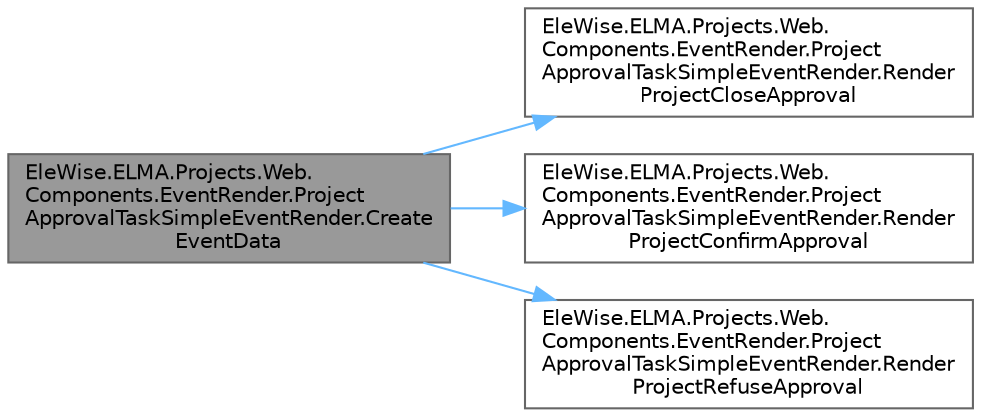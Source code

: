 digraph "EleWise.ELMA.Projects.Web.Components.EventRender.ProjectApprovalTaskSimpleEventRender.CreateEventData"
{
 // LATEX_PDF_SIZE
  bgcolor="transparent";
  edge [fontname=Helvetica,fontsize=10,labelfontname=Helvetica,labelfontsize=10];
  node [fontname=Helvetica,fontsize=10,shape=box,height=0.2,width=0.4];
  rankdir="LR";
  Node1 [id="Node000001",label="EleWise.ELMA.Projects.Web.\lComponents.EventRender.Project\lApprovalTaskSimpleEventRender.Create\lEventData",height=0.2,width=0.4,color="gray40", fillcolor="grey60", style="filled", fontcolor="black",tooltip="Получить модель данных для элемента отображения истории"];
  Node1 -> Node2 [id="edge1_Node000001_Node000002",color="steelblue1",style="solid",tooltip=" "];
  Node2 [id="Node000002",label="EleWise.ELMA.Projects.Web.\lComponents.EventRender.Project\lApprovalTaskSimpleEventRender.Render\lProjectCloseApproval",height=0.2,width=0.4,color="grey40", fillcolor="white", style="filled",URL="$class_ele_wise_1_1_e_l_m_a_1_1_projects_1_1_web_1_1_components_1_1_event_render_1_1_project_approval_task_simple_event_render.html#a5edb6007001b2d102fa6131d19b95643",tooltip=" "];
  Node1 -> Node3 [id="edge2_Node000001_Node000003",color="steelblue1",style="solid",tooltip=" "];
  Node3 [id="Node000003",label="EleWise.ELMA.Projects.Web.\lComponents.EventRender.Project\lApprovalTaskSimpleEventRender.Render\lProjectConfirmApproval",height=0.2,width=0.4,color="grey40", fillcolor="white", style="filled",URL="$class_ele_wise_1_1_e_l_m_a_1_1_projects_1_1_web_1_1_components_1_1_event_render_1_1_project_approval_task_simple_event_render.html#a34dcd02ebcb4930a510418ab43a12739",tooltip=" "];
  Node1 -> Node4 [id="edge3_Node000001_Node000004",color="steelblue1",style="solid",tooltip=" "];
  Node4 [id="Node000004",label="EleWise.ELMA.Projects.Web.\lComponents.EventRender.Project\lApprovalTaskSimpleEventRender.Render\lProjectRefuseApproval",height=0.2,width=0.4,color="grey40", fillcolor="white", style="filled",URL="$class_ele_wise_1_1_e_l_m_a_1_1_projects_1_1_web_1_1_components_1_1_event_render_1_1_project_approval_task_simple_event_render.html#af009cd54c817eac18778e7d6f5d85614",tooltip=" "];
}

